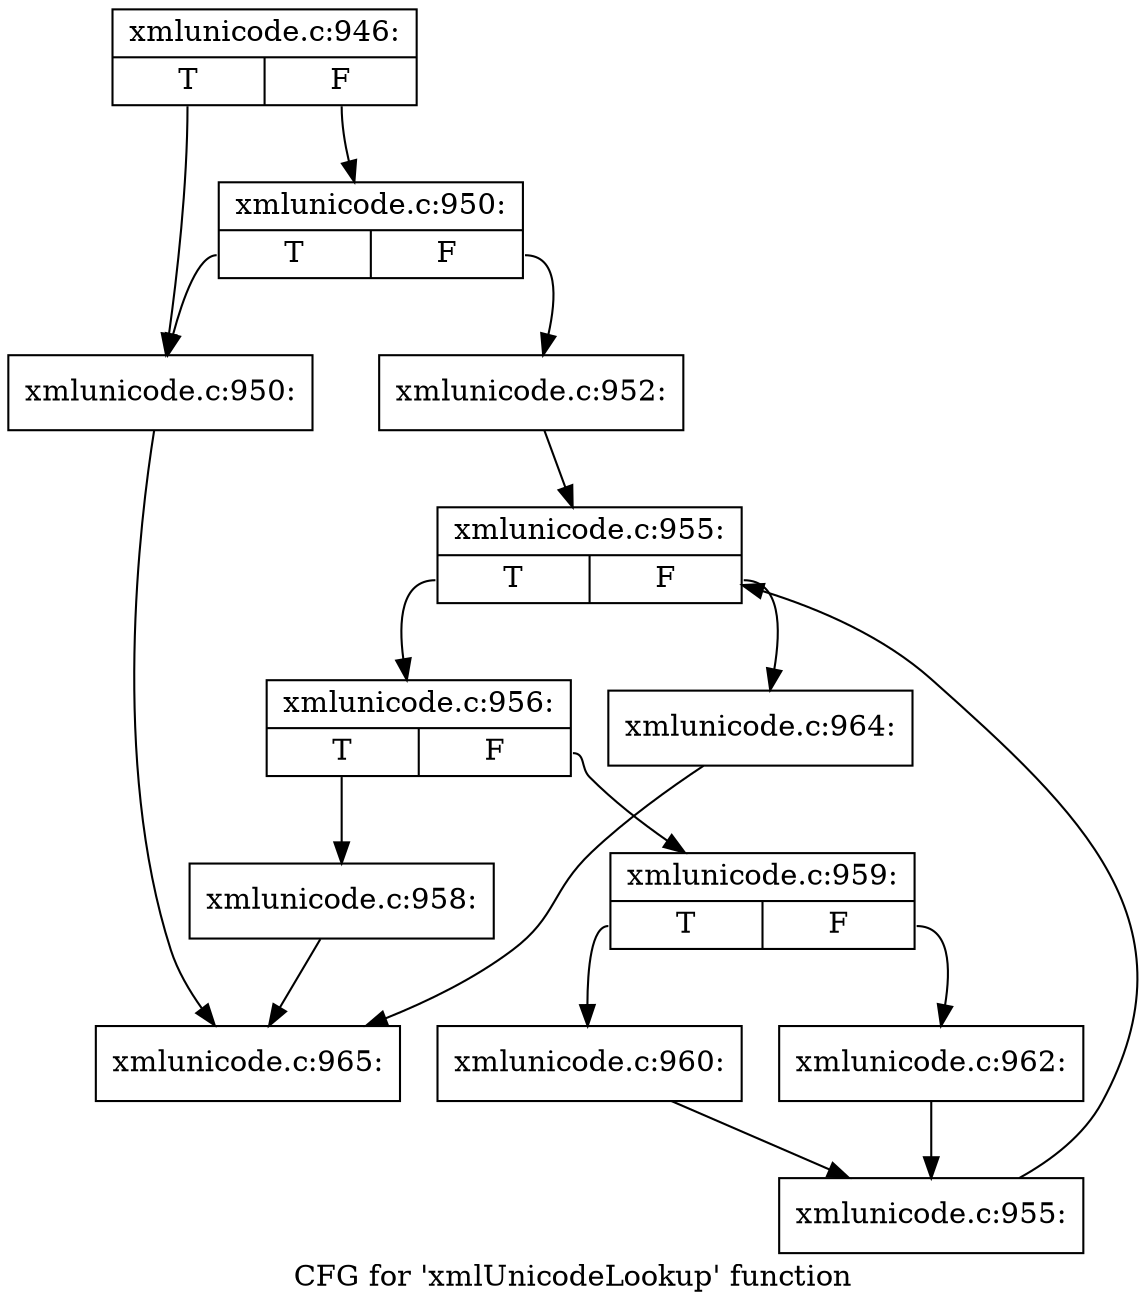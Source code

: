 digraph "CFG for 'xmlUnicodeLookup' function" {
	label="CFG for 'xmlUnicodeLookup' function";

	Node0x4edbe70 [shape=record,label="{xmlunicode.c:946:|{<s0>T|<s1>F}}"];
	Node0x4edbe70:s0 -> Node0x4edeca0;
	Node0x4edbe70:s1 -> Node0x4eded40;
	Node0x4eded40 [shape=record,label="{xmlunicode.c:950:|{<s0>T|<s1>F}}"];
	Node0x4eded40:s0 -> Node0x4edeca0;
	Node0x4eded40:s1 -> Node0x4edecf0;
	Node0x4edeca0 [shape=record,label="{xmlunicode.c:950:}"];
	Node0x4edeca0 -> Node0x4edd380;
	Node0x4edecf0 [shape=record,label="{xmlunicode.c:952:}"];
	Node0x4edecf0 -> Node0x4edfaf0;
	Node0x4edfaf0 [shape=record,label="{xmlunicode.c:955:|{<s0>T|<s1>F}}"];
	Node0x4edfaf0:s0 -> Node0x4edff10;
	Node0x4edfaf0:s1 -> Node0x4edfd10;
	Node0x4edff10 [shape=record,label="{xmlunicode.c:956:|{<s0>T|<s1>F}}"];
	Node0x4edff10:s0 -> Node0x4ee0450;
	Node0x4edff10:s1 -> Node0x4ee04a0;
	Node0x4ee0450 [shape=record,label="{xmlunicode.c:958:}"];
	Node0x4ee0450 -> Node0x4edd380;
	Node0x4ee04a0 [shape=record,label="{xmlunicode.c:959:|{<s0>T|<s1>F}}"];
	Node0x4ee04a0:s0 -> Node0x4ee0e20;
	Node0x4ee04a0:s1 -> Node0x4ee1100;
	Node0x4ee0e20 [shape=record,label="{xmlunicode.c:960:}"];
	Node0x4ee0e20 -> Node0x4ee1150;
	Node0x4ee1100 [shape=record,label="{xmlunicode.c:962:}"];
	Node0x4ee1100 -> Node0x4ee1150;
	Node0x4ee1150 [shape=record,label="{xmlunicode.c:955:}"];
	Node0x4ee1150 -> Node0x4edfaf0;
	Node0x4edfd10 [shape=record,label="{xmlunicode.c:964:}"];
	Node0x4edfd10 -> Node0x4edd380;
	Node0x4edd380 [shape=record,label="{xmlunicode.c:965:}"];
}
